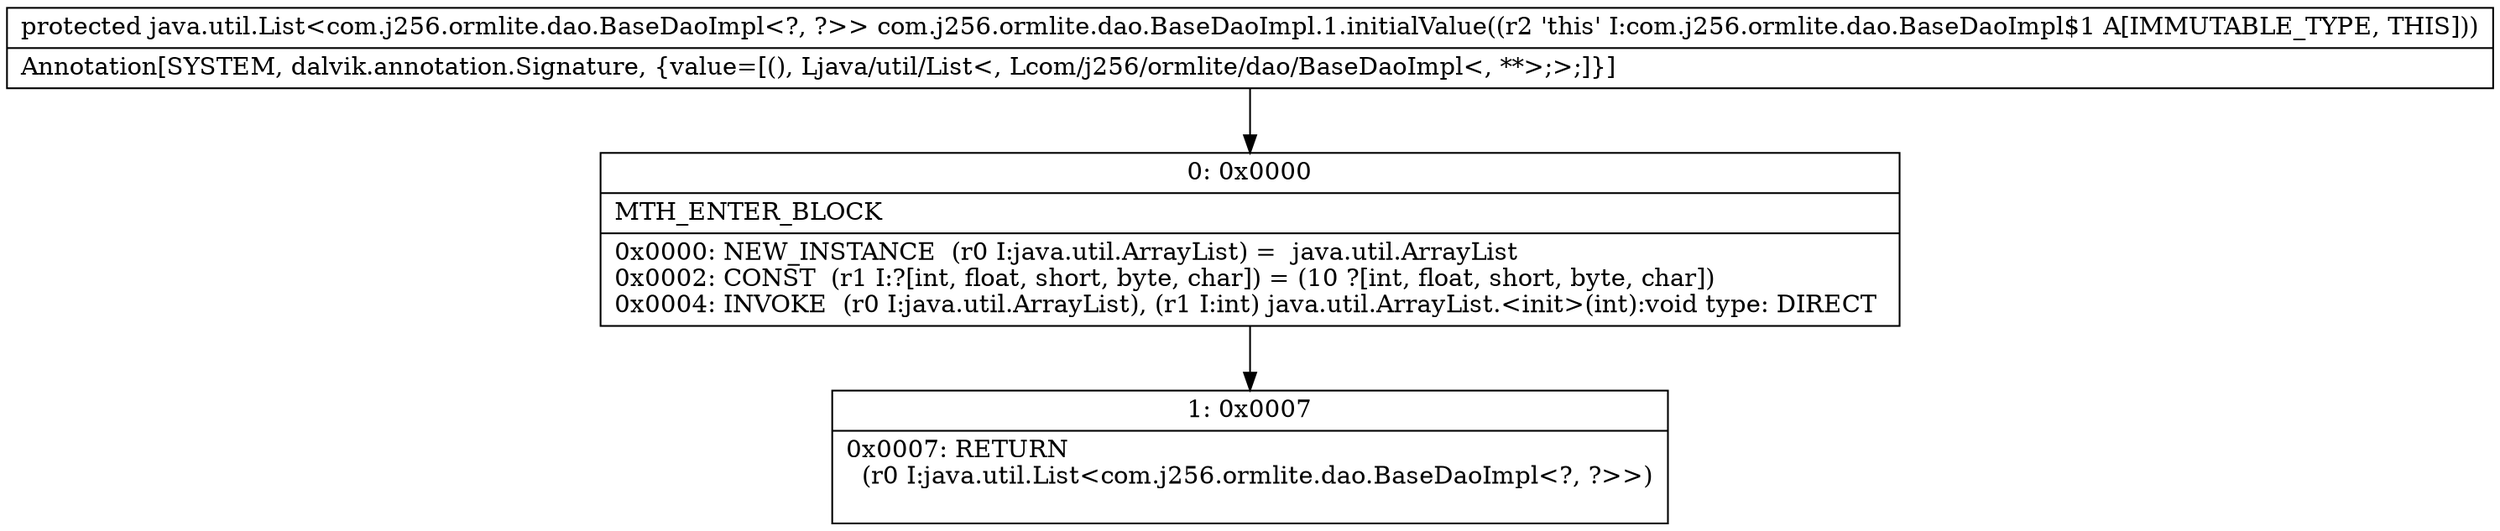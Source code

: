 digraph "CFG forcom.j256.ormlite.dao.BaseDaoImpl.1.initialValue()Ljava\/util\/List;" {
Node_0 [shape=record,label="{0\:\ 0x0000|MTH_ENTER_BLOCK\l|0x0000: NEW_INSTANCE  (r0 I:java.util.ArrayList) =  java.util.ArrayList \l0x0002: CONST  (r1 I:?[int, float, short, byte, char]) = (10 ?[int, float, short, byte, char]) \l0x0004: INVOKE  (r0 I:java.util.ArrayList), (r1 I:int) java.util.ArrayList.\<init\>(int):void type: DIRECT \l}"];
Node_1 [shape=record,label="{1\:\ 0x0007|0x0007: RETURN  \l  (r0 I:java.util.List\<com.j256.ormlite.dao.BaseDaoImpl\<?, ?\>\>)\l \l}"];
MethodNode[shape=record,label="{protected java.util.List\<com.j256.ormlite.dao.BaseDaoImpl\<?, ?\>\> com.j256.ormlite.dao.BaseDaoImpl.1.initialValue((r2 'this' I:com.j256.ormlite.dao.BaseDaoImpl$1 A[IMMUTABLE_TYPE, THIS]))  | Annotation[SYSTEM, dalvik.annotation.Signature, \{value=[(), Ljava\/util\/List\<, Lcom\/j256\/ormlite\/dao\/BaseDaoImpl\<, **\>;\>;]\}]\l}"];
MethodNode -> Node_0;
Node_0 -> Node_1;
}

